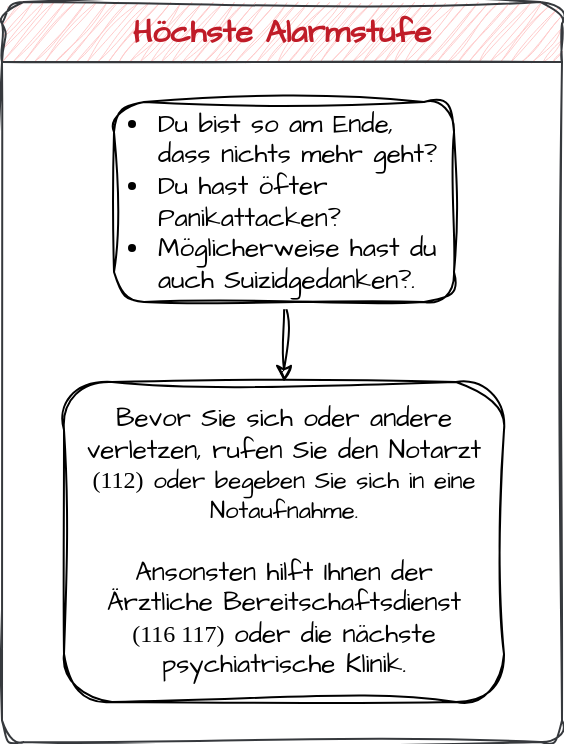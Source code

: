 <mxfile version="24.7.1" type="github">
  <diagram name="Seite-1" id="y5GKtIau-StgIG61rP2W">
    <mxGraphModel dx="645" dy="1031" grid="1" gridSize="10" guides="1" tooltips="1" connect="1" arrows="1" fold="1" page="1" pageScale="1" pageWidth="300" pageHeight="400" math="0" shadow="0">
      <root>
        <mxCell id="0" />
        <mxCell id="1" parent="0" />
        <mxCell id="qqUwUdb11RV44TtI5OXr-6" value="&lt;font size=&quot;1&quot;&gt;&lt;b&gt;&lt;font style=&quot;font-size: 16px;&quot; color=&quot;#c01c28&quot;&gt;Höchste Alarmstufe&lt;/font&gt;&lt;/b&gt;&lt;/font&gt;" style="swimlane;whiteSpace=wrap;html=1;hachureGap=4;strokeColor=#36393d;fontFamily=Architects Daughter;fillColor=#ffcccc;rounded=1;sketch=1;curveFitting=1;jiggle=2;startSize=30;gradientColor=none;arcSize=12;" parent="1" vertex="1">
          <mxGeometry x="10" y="10" width="280" height="370" as="geometry">
            <mxRectangle x="90" y="390" width="200" height="30" as="alternateBounds" />
          </mxGeometry>
        </mxCell>
        <mxCell id="xkCjOQZeTOW2--ZDz4WN-3" style="edgeStyle=orthogonalEdgeStyle;rounded=0;sketch=1;hachureGap=4;jiggle=2;curveFitting=1;orthogonalLoop=1;jettySize=auto;html=1;exitX=0.5;exitY=1;exitDx=0;exitDy=0;entryX=0.5;entryY=0;entryDx=0;entryDy=0;fontFamily=Architects Daughter;fontSource=https%3A%2F%2Ffonts.googleapis.com%2Fcss%3Ffamily%3DArchitects%2BDaughter;" edge="1" parent="qqUwUdb11RV44TtI5OXr-6" source="qqUwUdb11RV44TtI5OXr-8" target="xkCjOQZeTOW2--ZDz4WN-2">
          <mxGeometry relative="1" as="geometry" />
        </mxCell>
        <mxCell id="qqUwUdb11RV44TtI5OXr-8" value="&lt;div align=&quot;left&quot; style=&quot;font-size: 13px;&quot;&gt;&lt;ul style=&quot;margin-left: 0px; padding-left: 20px; font-size: 13px;&quot;&gt;&lt;li style=&quot;font-size: 13px;&quot;&gt;Du bist so am Ende, dass nichts mehr geht?&lt;/li&gt;&lt;li style=&quot;font-size: 13px;&quot;&gt;Du hast öfter Panikattacken?&lt;br style=&quot;font-size: 13px;&quot;&gt;&lt;/li&gt;&lt;li style=&quot;font-size: 13px;&quot;&gt;Möglicherweise hast du auch Suizidgedanken?.&lt;/li&gt;&lt;/ul&gt;&lt;/div&gt;" style="rounded=1;whiteSpace=wrap;html=1;sketch=1;hachureGap=4;jiggle=2;curveFitting=1;fontFamily=Architects Daughter;fontSource=https%3A%2F%2Ffonts.googleapis.com%2Fcss%3Ffamily%3DArchitects%2BDaughter;align=left;fontSize=13;" parent="qqUwUdb11RV44TtI5OXr-6" vertex="1">
          <mxGeometry x="56" y="50" width="170" height="100" as="geometry" />
        </mxCell>
        <mxCell id="xkCjOQZeTOW2--ZDz4WN-2" value="&lt;div style=&quot;font-size: 12px;&quot; align=&quot;center&quot;&gt;&lt;font style=&quot;font-size: 13px;&quot;&gt;Bevor Sie sich oder andere verletzen, rufen Sie den Notarzt &lt;/font&gt;&lt;font face=&quot;Verdana&quot; style=&quot;font-size: 12px;&quot;&gt;(112)&lt;/font&gt;&lt;font style=&quot;font-size: 12px;&quot;&gt; oder begeben Sie sich in eine Notaufnahme.&lt;/font&gt;&lt;/div&gt;&lt;div align=&quot;center&quot; style=&quot;padding-left: 10px; padding-right: 10px; font-size: 12px;&quot;&gt;&lt;font style=&quot;font-size: 13px;&quot;&gt;&lt;br style=&quot;font-size: 13px;&quot;&gt;Ansonsten hilft Ihnen der Ärztliche Bereitschaftsdienst &lt;/font&gt;&lt;font face=&quot;Verdana&quot; style=&quot;font-size: 12px;&quot;&gt;(116 117)&lt;/font&gt;&lt;font style=&quot;font-size: 12px;&quot;&gt; &lt;/font&gt;&lt;font style=&quot;font-size: 13px;&quot;&gt;oder die nächste psychiatrische Klinik.&lt;/font&gt;&lt;/div&gt;" style="rounded=1;whiteSpace=wrap;html=1;sketch=1;hachureGap=4;jiggle=2;curveFitting=1;fontFamily=Architects Daughter;fontSource=https%3A%2F%2Ffonts.googleapis.com%2Fcss%3Ffamily%3DArchitects%2BDaughter;fontSize=13;" vertex="1" parent="qqUwUdb11RV44TtI5OXr-6">
          <mxGeometry x="31" y="190" width="220" height="160" as="geometry" />
        </mxCell>
      </root>
    </mxGraphModel>
  </diagram>
</mxfile>
